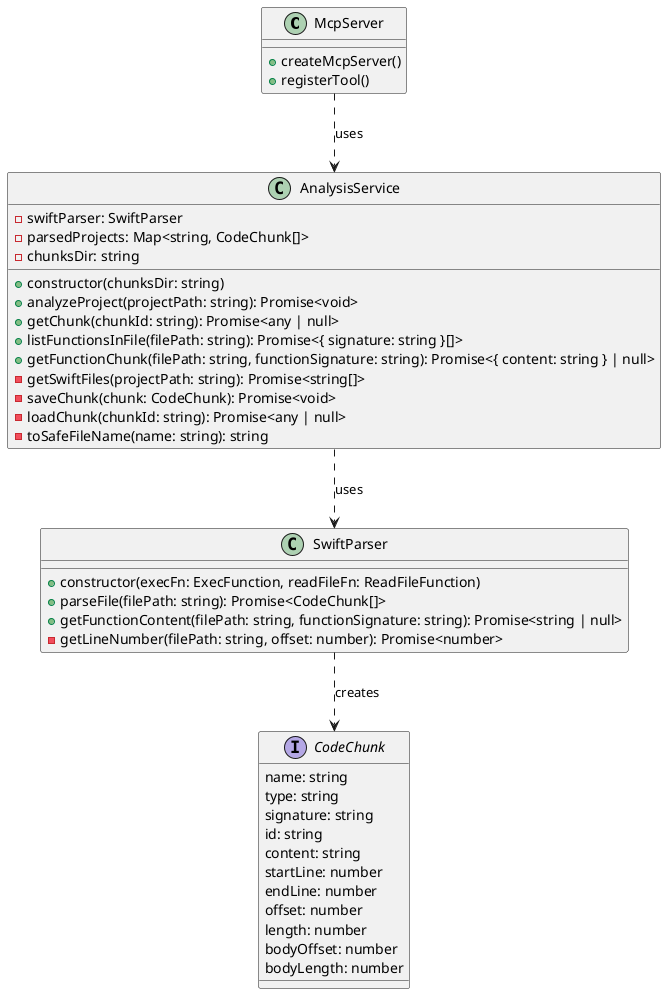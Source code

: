 @startuml

class McpServer {
  + createMcpServer()
  + registerTool()
}

class AnalysisService {
  - swiftParser: SwiftParser
  - parsedProjects: Map<string, CodeChunk[]>
  - chunksDir: string
  + constructor(chunksDir: string)
  + analyzeProject(projectPath: string): Promise<void>
  + getChunk(chunkId: string): Promise<any | null>
  + listFunctionsInFile(filePath: string): Promise<{ signature: string }[]>
  + getFunctionChunk(filePath: string, functionSignature: string): Promise<{ content: string } | null>
  - getSwiftFiles(projectPath: string): Promise<string[]>
  - saveChunk(chunk: CodeChunk): Promise<void>
  - loadChunk(chunkId: string): Promise<any | null>
  - toSafeFileName(name: string): string
}

class SwiftParser {
  + constructor(execFn: ExecFunction, readFileFn: ReadFileFunction)
  + parseFile(filePath: string): Promise<CodeChunk[]>
  + getFunctionContent(filePath: string, functionSignature: string): Promise<string | null>
  - getLineNumber(filePath: string, offset: number): Promise<number>
}

interface CodeChunk {
  name: string
  type: string
  signature: string
  id: string
  content: string
  startLine: number
  endLine: number
  offset: number
  length: number
  bodyOffset: number
  bodyLength: number
}

McpServer ..> AnalysisService : uses
AnalysisService ..> SwiftParser : uses
SwiftParser ..> CodeChunk : creates

@enduml
